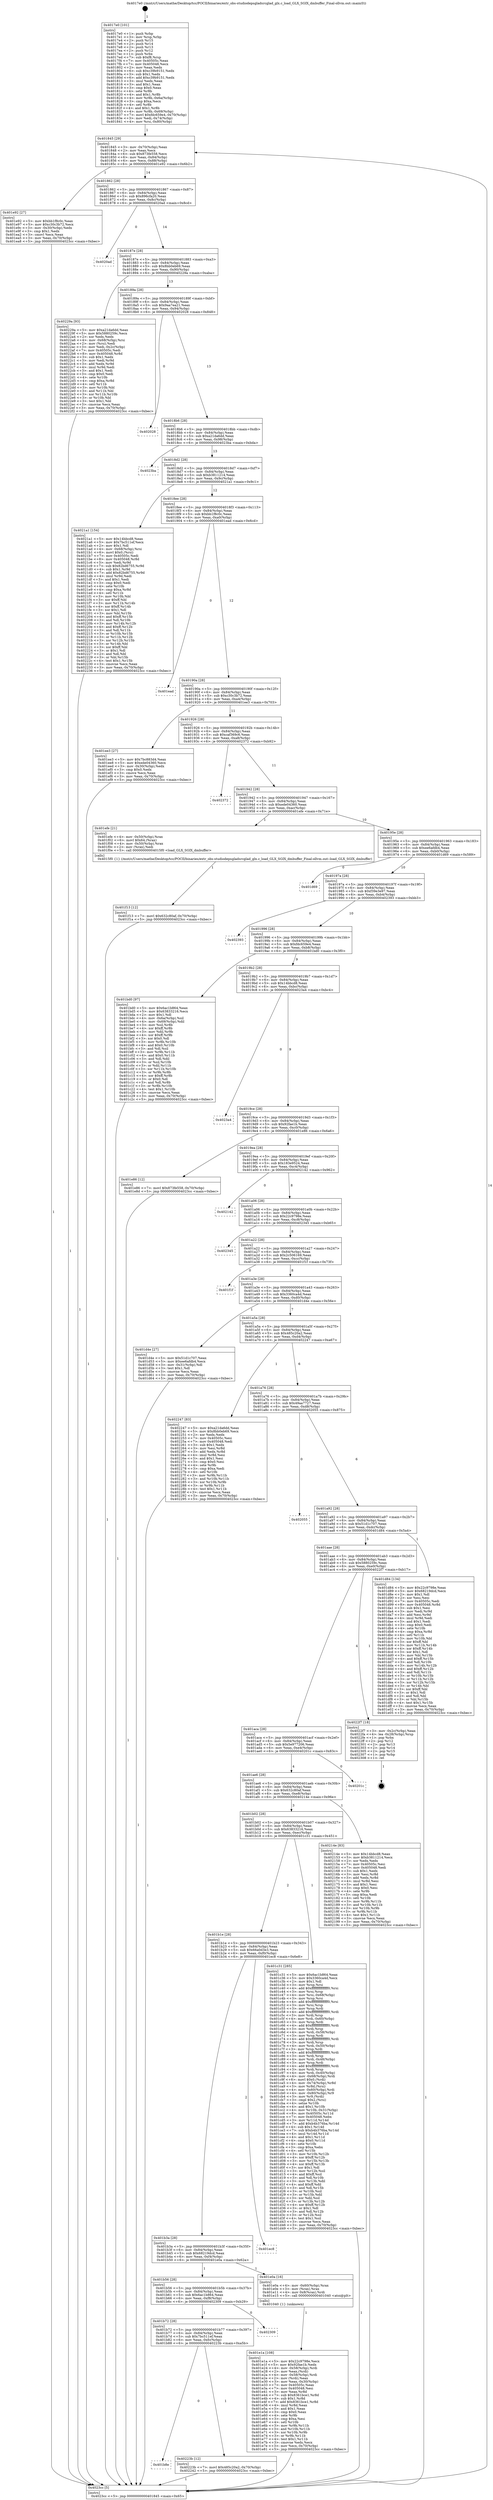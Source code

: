 digraph "0x4017e0" {
  label = "0x4017e0 (/mnt/c/Users/mathe/Desktop/tcc/POCII/binaries/extr_obs-studiodepsgladsrcglad_glx.c_load_GLX_SGIX_dmbuffer_Final-ollvm.out::main(0))"
  labelloc = "t"
  node[shape=record]

  Entry [label="",width=0.3,height=0.3,shape=circle,fillcolor=black,style=filled]
  "0x401845" [label="{
     0x401845 [29]\l
     | [instrs]\l
     &nbsp;&nbsp;0x401845 \<+3\>: mov -0x70(%rbp),%eax\l
     &nbsp;&nbsp;0x401848 \<+2\>: mov %eax,%ecx\l
     &nbsp;&nbsp;0x40184a \<+6\>: sub $0x873fe558,%ecx\l
     &nbsp;&nbsp;0x401850 \<+6\>: mov %eax,-0x84(%rbp)\l
     &nbsp;&nbsp;0x401856 \<+6\>: mov %ecx,-0x88(%rbp)\l
     &nbsp;&nbsp;0x40185c \<+6\>: je 0000000000401e92 \<main+0x6b2\>\l
  }"]
  "0x401e92" [label="{
     0x401e92 [27]\l
     | [instrs]\l
     &nbsp;&nbsp;0x401e92 \<+5\>: mov $0xbb1f8c0c,%eax\l
     &nbsp;&nbsp;0x401e97 \<+5\>: mov $0xc30c3b72,%ecx\l
     &nbsp;&nbsp;0x401e9c \<+3\>: mov -0x30(%rbp),%edx\l
     &nbsp;&nbsp;0x401e9f \<+3\>: cmp $0x1,%edx\l
     &nbsp;&nbsp;0x401ea2 \<+3\>: cmovl %ecx,%eax\l
     &nbsp;&nbsp;0x401ea5 \<+3\>: mov %eax,-0x70(%rbp)\l
     &nbsp;&nbsp;0x401ea8 \<+5\>: jmp 00000000004023cc \<main+0xbec\>\l
  }"]
  "0x401862" [label="{
     0x401862 [28]\l
     | [instrs]\l
     &nbsp;&nbsp;0x401862 \<+5\>: jmp 0000000000401867 \<main+0x87\>\l
     &nbsp;&nbsp;0x401867 \<+6\>: mov -0x84(%rbp),%eax\l
     &nbsp;&nbsp;0x40186d \<+5\>: sub $0x896cfa20,%eax\l
     &nbsp;&nbsp;0x401872 \<+6\>: mov %eax,-0x8c(%rbp)\l
     &nbsp;&nbsp;0x401878 \<+6\>: je 00000000004020ad \<main+0x8cd\>\l
  }"]
  Exit [label="",width=0.3,height=0.3,shape=circle,fillcolor=black,style=filled,peripheries=2]
  "0x4020ad" [label="{
     0x4020ad\l
  }", style=dashed]
  "0x40187e" [label="{
     0x40187e [28]\l
     | [instrs]\l
     &nbsp;&nbsp;0x40187e \<+5\>: jmp 0000000000401883 \<main+0xa3\>\l
     &nbsp;&nbsp;0x401883 \<+6\>: mov -0x84(%rbp),%eax\l
     &nbsp;&nbsp;0x401889 \<+5\>: sub $0x8bb0eb69,%eax\l
     &nbsp;&nbsp;0x40188e \<+6\>: mov %eax,-0x90(%rbp)\l
     &nbsp;&nbsp;0x401894 \<+6\>: je 000000000040229a \<main+0xaba\>\l
  }"]
  "0x401b8e" [label="{
     0x401b8e\l
  }", style=dashed]
  "0x40229a" [label="{
     0x40229a [93]\l
     | [instrs]\l
     &nbsp;&nbsp;0x40229a \<+5\>: mov $0xa21da6dd,%eax\l
     &nbsp;&nbsp;0x40229f \<+5\>: mov $0x5880259c,%ecx\l
     &nbsp;&nbsp;0x4022a4 \<+2\>: xor %edx,%edx\l
     &nbsp;&nbsp;0x4022a6 \<+4\>: mov -0x68(%rbp),%rsi\l
     &nbsp;&nbsp;0x4022aa \<+2\>: mov (%rsi),%edi\l
     &nbsp;&nbsp;0x4022ac \<+3\>: mov %edi,-0x2c(%rbp)\l
     &nbsp;&nbsp;0x4022af \<+7\>: mov 0x40505c,%edi\l
     &nbsp;&nbsp;0x4022b6 \<+8\>: mov 0x405048,%r8d\l
     &nbsp;&nbsp;0x4022be \<+3\>: sub $0x1,%edx\l
     &nbsp;&nbsp;0x4022c1 \<+3\>: mov %edi,%r9d\l
     &nbsp;&nbsp;0x4022c4 \<+3\>: add %edx,%r9d\l
     &nbsp;&nbsp;0x4022c7 \<+4\>: imul %r9d,%edi\l
     &nbsp;&nbsp;0x4022cb \<+3\>: and $0x1,%edi\l
     &nbsp;&nbsp;0x4022ce \<+3\>: cmp $0x0,%edi\l
     &nbsp;&nbsp;0x4022d1 \<+4\>: sete %r10b\l
     &nbsp;&nbsp;0x4022d5 \<+4\>: cmp $0xa,%r8d\l
     &nbsp;&nbsp;0x4022d9 \<+4\>: setl %r11b\l
     &nbsp;&nbsp;0x4022dd \<+3\>: mov %r10b,%bl\l
     &nbsp;&nbsp;0x4022e0 \<+3\>: and %r11b,%bl\l
     &nbsp;&nbsp;0x4022e3 \<+3\>: xor %r11b,%r10b\l
     &nbsp;&nbsp;0x4022e6 \<+3\>: or %r10b,%bl\l
     &nbsp;&nbsp;0x4022e9 \<+3\>: test $0x1,%bl\l
     &nbsp;&nbsp;0x4022ec \<+3\>: cmovne %ecx,%eax\l
     &nbsp;&nbsp;0x4022ef \<+3\>: mov %eax,-0x70(%rbp)\l
     &nbsp;&nbsp;0x4022f2 \<+5\>: jmp 00000000004023cc \<main+0xbec\>\l
  }"]
  "0x40189a" [label="{
     0x40189a [28]\l
     | [instrs]\l
     &nbsp;&nbsp;0x40189a \<+5\>: jmp 000000000040189f \<main+0xbf\>\l
     &nbsp;&nbsp;0x40189f \<+6\>: mov -0x84(%rbp),%eax\l
     &nbsp;&nbsp;0x4018a5 \<+5\>: sub $0x9aa7ea21,%eax\l
     &nbsp;&nbsp;0x4018aa \<+6\>: mov %eax,-0x94(%rbp)\l
     &nbsp;&nbsp;0x4018b0 \<+6\>: je 0000000000402028 \<main+0x848\>\l
  }"]
  "0x40223b" [label="{
     0x40223b [12]\l
     | [instrs]\l
     &nbsp;&nbsp;0x40223b \<+7\>: movl $0x485c20a2,-0x70(%rbp)\l
     &nbsp;&nbsp;0x402242 \<+5\>: jmp 00000000004023cc \<main+0xbec\>\l
  }"]
  "0x402028" [label="{
     0x402028\l
  }", style=dashed]
  "0x4018b6" [label="{
     0x4018b6 [28]\l
     | [instrs]\l
     &nbsp;&nbsp;0x4018b6 \<+5\>: jmp 00000000004018bb \<main+0xdb\>\l
     &nbsp;&nbsp;0x4018bb \<+6\>: mov -0x84(%rbp),%eax\l
     &nbsp;&nbsp;0x4018c1 \<+5\>: sub $0xa21da6dd,%eax\l
     &nbsp;&nbsp;0x4018c6 \<+6\>: mov %eax,-0x98(%rbp)\l
     &nbsp;&nbsp;0x4018cc \<+6\>: je 00000000004023ba \<main+0xbda\>\l
  }"]
  "0x401b72" [label="{
     0x401b72 [28]\l
     | [instrs]\l
     &nbsp;&nbsp;0x401b72 \<+5\>: jmp 0000000000401b77 \<main+0x397\>\l
     &nbsp;&nbsp;0x401b77 \<+6\>: mov -0x84(%rbp),%eax\l
     &nbsp;&nbsp;0x401b7d \<+5\>: sub $0x7bc511ef,%eax\l
     &nbsp;&nbsp;0x401b82 \<+6\>: mov %eax,-0xfc(%rbp)\l
     &nbsp;&nbsp;0x401b88 \<+6\>: je 000000000040223b \<main+0xa5b\>\l
  }"]
  "0x4023ba" [label="{
     0x4023ba\l
  }", style=dashed]
  "0x4018d2" [label="{
     0x4018d2 [28]\l
     | [instrs]\l
     &nbsp;&nbsp;0x4018d2 \<+5\>: jmp 00000000004018d7 \<main+0xf7\>\l
     &nbsp;&nbsp;0x4018d7 \<+6\>: mov -0x84(%rbp),%eax\l
     &nbsp;&nbsp;0x4018dd \<+5\>: sub $0xb3811214,%eax\l
     &nbsp;&nbsp;0x4018e2 \<+6\>: mov %eax,-0x9c(%rbp)\l
     &nbsp;&nbsp;0x4018e8 \<+6\>: je 00000000004021a1 \<main+0x9c1\>\l
  }"]
  "0x402309" [label="{
     0x402309\l
  }", style=dashed]
  "0x4021a1" [label="{
     0x4021a1 [154]\l
     | [instrs]\l
     &nbsp;&nbsp;0x4021a1 \<+5\>: mov $0x14bbcd8,%eax\l
     &nbsp;&nbsp;0x4021a6 \<+5\>: mov $0x7bc511ef,%ecx\l
     &nbsp;&nbsp;0x4021ab \<+2\>: mov $0x1,%dl\l
     &nbsp;&nbsp;0x4021ad \<+4\>: mov -0x68(%rbp),%rsi\l
     &nbsp;&nbsp;0x4021b1 \<+6\>: movl $0x0,(%rsi)\l
     &nbsp;&nbsp;0x4021b7 \<+7\>: mov 0x40505c,%edi\l
     &nbsp;&nbsp;0x4021be \<+8\>: mov 0x405048,%r8d\l
     &nbsp;&nbsp;0x4021c6 \<+3\>: mov %edi,%r9d\l
     &nbsp;&nbsp;0x4021c9 \<+7\>: sub $0x82bd6755,%r9d\l
     &nbsp;&nbsp;0x4021d0 \<+4\>: sub $0x1,%r9d\l
     &nbsp;&nbsp;0x4021d4 \<+7\>: add $0x82bd6755,%r9d\l
     &nbsp;&nbsp;0x4021db \<+4\>: imul %r9d,%edi\l
     &nbsp;&nbsp;0x4021df \<+3\>: and $0x1,%edi\l
     &nbsp;&nbsp;0x4021e2 \<+3\>: cmp $0x0,%edi\l
     &nbsp;&nbsp;0x4021e5 \<+4\>: sete %r10b\l
     &nbsp;&nbsp;0x4021e9 \<+4\>: cmp $0xa,%r8d\l
     &nbsp;&nbsp;0x4021ed \<+4\>: setl %r11b\l
     &nbsp;&nbsp;0x4021f1 \<+3\>: mov %r10b,%bl\l
     &nbsp;&nbsp;0x4021f4 \<+3\>: xor $0xff,%bl\l
     &nbsp;&nbsp;0x4021f7 \<+3\>: mov %r11b,%r14b\l
     &nbsp;&nbsp;0x4021fa \<+4\>: xor $0xff,%r14b\l
     &nbsp;&nbsp;0x4021fe \<+3\>: xor $0x1,%dl\l
     &nbsp;&nbsp;0x402201 \<+3\>: mov %bl,%r15b\l
     &nbsp;&nbsp;0x402204 \<+4\>: and $0xff,%r15b\l
     &nbsp;&nbsp;0x402208 \<+3\>: and %dl,%r10b\l
     &nbsp;&nbsp;0x40220b \<+3\>: mov %r14b,%r12b\l
     &nbsp;&nbsp;0x40220e \<+4\>: and $0xff,%r12b\l
     &nbsp;&nbsp;0x402212 \<+3\>: and %dl,%r11b\l
     &nbsp;&nbsp;0x402215 \<+3\>: or %r10b,%r15b\l
     &nbsp;&nbsp;0x402218 \<+3\>: or %r11b,%r12b\l
     &nbsp;&nbsp;0x40221b \<+3\>: xor %r12b,%r15b\l
     &nbsp;&nbsp;0x40221e \<+3\>: or %r14b,%bl\l
     &nbsp;&nbsp;0x402221 \<+3\>: xor $0xff,%bl\l
     &nbsp;&nbsp;0x402224 \<+3\>: or $0x1,%dl\l
     &nbsp;&nbsp;0x402227 \<+2\>: and %dl,%bl\l
     &nbsp;&nbsp;0x402229 \<+3\>: or %bl,%r15b\l
     &nbsp;&nbsp;0x40222c \<+4\>: test $0x1,%r15b\l
     &nbsp;&nbsp;0x402230 \<+3\>: cmovne %ecx,%eax\l
     &nbsp;&nbsp;0x402233 \<+3\>: mov %eax,-0x70(%rbp)\l
     &nbsp;&nbsp;0x402236 \<+5\>: jmp 00000000004023cc \<main+0xbec\>\l
  }"]
  "0x4018ee" [label="{
     0x4018ee [28]\l
     | [instrs]\l
     &nbsp;&nbsp;0x4018ee \<+5\>: jmp 00000000004018f3 \<main+0x113\>\l
     &nbsp;&nbsp;0x4018f3 \<+6\>: mov -0x84(%rbp),%eax\l
     &nbsp;&nbsp;0x4018f9 \<+5\>: sub $0xbb1f8c0c,%eax\l
     &nbsp;&nbsp;0x4018fe \<+6\>: mov %eax,-0xa0(%rbp)\l
     &nbsp;&nbsp;0x401904 \<+6\>: je 0000000000401ead \<main+0x6cd\>\l
  }"]
  "0x401f13" [label="{
     0x401f13 [12]\l
     | [instrs]\l
     &nbsp;&nbsp;0x401f13 \<+7\>: movl $0x632c80af,-0x70(%rbp)\l
     &nbsp;&nbsp;0x401f1a \<+5\>: jmp 00000000004023cc \<main+0xbec\>\l
  }"]
  "0x401ead" [label="{
     0x401ead\l
  }", style=dashed]
  "0x40190a" [label="{
     0x40190a [28]\l
     | [instrs]\l
     &nbsp;&nbsp;0x40190a \<+5\>: jmp 000000000040190f \<main+0x12f\>\l
     &nbsp;&nbsp;0x40190f \<+6\>: mov -0x84(%rbp),%eax\l
     &nbsp;&nbsp;0x401915 \<+5\>: sub $0xc30c3b72,%eax\l
     &nbsp;&nbsp;0x40191a \<+6\>: mov %eax,-0xa4(%rbp)\l
     &nbsp;&nbsp;0x401920 \<+6\>: je 0000000000401ee3 \<main+0x703\>\l
  }"]
  "0x401e1a" [label="{
     0x401e1a [108]\l
     | [instrs]\l
     &nbsp;&nbsp;0x401e1a \<+5\>: mov $0x22c9798e,%ecx\l
     &nbsp;&nbsp;0x401e1f \<+5\>: mov $0x92fae1b,%edx\l
     &nbsp;&nbsp;0x401e24 \<+4\>: mov -0x58(%rbp),%rdi\l
     &nbsp;&nbsp;0x401e28 \<+2\>: mov %eax,(%rdi)\l
     &nbsp;&nbsp;0x401e2a \<+4\>: mov -0x58(%rbp),%rdi\l
     &nbsp;&nbsp;0x401e2e \<+2\>: mov (%rdi),%eax\l
     &nbsp;&nbsp;0x401e30 \<+3\>: mov %eax,-0x30(%rbp)\l
     &nbsp;&nbsp;0x401e33 \<+7\>: mov 0x40505c,%eax\l
     &nbsp;&nbsp;0x401e3a \<+7\>: mov 0x405048,%esi\l
     &nbsp;&nbsp;0x401e41 \<+3\>: mov %eax,%r8d\l
     &nbsp;&nbsp;0x401e44 \<+7\>: sub $0x8361bce1,%r8d\l
     &nbsp;&nbsp;0x401e4b \<+4\>: sub $0x1,%r8d\l
     &nbsp;&nbsp;0x401e4f \<+7\>: add $0x8361bce1,%r8d\l
     &nbsp;&nbsp;0x401e56 \<+4\>: imul %r8d,%eax\l
     &nbsp;&nbsp;0x401e5a \<+3\>: and $0x1,%eax\l
     &nbsp;&nbsp;0x401e5d \<+3\>: cmp $0x0,%eax\l
     &nbsp;&nbsp;0x401e60 \<+4\>: sete %r9b\l
     &nbsp;&nbsp;0x401e64 \<+3\>: cmp $0xa,%esi\l
     &nbsp;&nbsp;0x401e67 \<+4\>: setl %r10b\l
     &nbsp;&nbsp;0x401e6b \<+3\>: mov %r9b,%r11b\l
     &nbsp;&nbsp;0x401e6e \<+3\>: and %r10b,%r11b\l
     &nbsp;&nbsp;0x401e71 \<+3\>: xor %r10b,%r9b\l
     &nbsp;&nbsp;0x401e74 \<+3\>: or %r9b,%r11b\l
     &nbsp;&nbsp;0x401e77 \<+4\>: test $0x1,%r11b\l
     &nbsp;&nbsp;0x401e7b \<+3\>: cmovne %edx,%ecx\l
     &nbsp;&nbsp;0x401e7e \<+3\>: mov %ecx,-0x70(%rbp)\l
     &nbsp;&nbsp;0x401e81 \<+5\>: jmp 00000000004023cc \<main+0xbec\>\l
  }"]
  "0x401ee3" [label="{
     0x401ee3 [27]\l
     | [instrs]\l
     &nbsp;&nbsp;0x401ee3 \<+5\>: mov $0x7bc883d4,%eax\l
     &nbsp;&nbsp;0x401ee8 \<+5\>: mov $0xede04360,%ecx\l
     &nbsp;&nbsp;0x401eed \<+3\>: mov -0x30(%rbp),%edx\l
     &nbsp;&nbsp;0x401ef0 \<+3\>: cmp $0x0,%edx\l
     &nbsp;&nbsp;0x401ef3 \<+3\>: cmove %ecx,%eax\l
     &nbsp;&nbsp;0x401ef6 \<+3\>: mov %eax,-0x70(%rbp)\l
     &nbsp;&nbsp;0x401ef9 \<+5\>: jmp 00000000004023cc \<main+0xbec\>\l
  }"]
  "0x401926" [label="{
     0x401926 [28]\l
     | [instrs]\l
     &nbsp;&nbsp;0x401926 \<+5\>: jmp 000000000040192b \<main+0x14b\>\l
     &nbsp;&nbsp;0x40192b \<+6\>: mov -0x84(%rbp),%eax\l
     &nbsp;&nbsp;0x401931 \<+5\>: sub $0xcaf369c6,%eax\l
     &nbsp;&nbsp;0x401936 \<+6\>: mov %eax,-0xa8(%rbp)\l
     &nbsp;&nbsp;0x40193c \<+6\>: je 0000000000402372 \<main+0xb92\>\l
  }"]
  "0x401b56" [label="{
     0x401b56 [28]\l
     | [instrs]\l
     &nbsp;&nbsp;0x401b56 \<+5\>: jmp 0000000000401b5b \<main+0x37b\>\l
     &nbsp;&nbsp;0x401b5b \<+6\>: mov -0x84(%rbp),%eax\l
     &nbsp;&nbsp;0x401b61 \<+5\>: sub $0x6ac1b864,%eax\l
     &nbsp;&nbsp;0x401b66 \<+6\>: mov %eax,-0xf8(%rbp)\l
     &nbsp;&nbsp;0x401b6c \<+6\>: je 0000000000402309 \<main+0xb29\>\l
  }"]
  "0x402372" [label="{
     0x402372\l
  }", style=dashed]
  "0x401942" [label="{
     0x401942 [28]\l
     | [instrs]\l
     &nbsp;&nbsp;0x401942 \<+5\>: jmp 0000000000401947 \<main+0x167\>\l
     &nbsp;&nbsp;0x401947 \<+6\>: mov -0x84(%rbp),%eax\l
     &nbsp;&nbsp;0x40194d \<+5\>: sub $0xede04360,%eax\l
     &nbsp;&nbsp;0x401952 \<+6\>: mov %eax,-0xac(%rbp)\l
     &nbsp;&nbsp;0x401958 \<+6\>: je 0000000000401efe \<main+0x71e\>\l
  }"]
  "0x401e0a" [label="{
     0x401e0a [16]\l
     | [instrs]\l
     &nbsp;&nbsp;0x401e0a \<+4\>: mov -0x60(%rbp),%rax\l
     &nbsp;&nbsp;0x401e0e \<+3\>: mov (%rax),%rax\l
     &nbsp;&nbsp;0x401e11 \<+4\>: mov 0x8(%rax),%rdi\l
     &nbsp;&nbsp;0x401e15 \<+5\>: call 0000000000401040 \<atoi@plt\>\l
     | [calls]\l
     &nbsp;&nbsp;0x401040 \{1\} (unknown)\l
  }"]
  "0x401efe" [label="{
     0x401efe [21]\l
     | [instrs]\l
     &nbsp;&nbsp;0x401efe \<+4\>: mov -0x50(%rbp),%rax\l
     &nbsp;&nbsp;0x401f02 \<+6\>: movl $0x64,(%rax)\l
     &nbsp;&nbsp;0x401f08 \<+4\>: mov -0x50(%rbp),%rax\l
     &nbsp;&nbsp;0x401f0c \<+2\>: mov (%rax),%edi\l
     &nbsp;&nbsp;0x401f0e \<+5\>: call 00000000004015f0 \<load_GLX_SGIX_dmbuffer\>\l
     | [calls]\l
     &nbsp;&nbsp;0x4015f0 \{1\} (/mnt/c/Users/mathe/Desktop/tcc/POCII/binaries/extr_obs-studiodepsgladsrcglad_glx.c_load_GLX_SGIX_dmbuffer_Final-ollvm.out::load_GLX_SGIX_dmbuffer)\l
  }"]
  "0x40195e" [label="{
     0x40195e [28]\l
     | [instrs]\l
     &nbsp;&nbsp;0x40195e \<+5\>: jmp 0000000000401963 \<main+0x183\>\l
     &nbsp;&nbsp;0x401963 \<+6\>: mov -0x84(%rbp),%eax\l
     &nbsp;&nbsp;0x401969 \<+5\>: sub $0xee6afdb4,%eax\l
     &nbsp;&nbsp;0x40196e \<+6\>: mov %eax,-0xb0(%rbp)\l
     &nbsp;&nbsp;0x401974 \<+6\>: je 0000000000401d69 \<main+0x589\>\l
  }"]
  "0x401b3a" [label="{
     0x401b3a [28]\l
     | [instrs]\l
     &nbsp;&nbsp;0x401b3a \<+5\>: jmp 0000000000401b3f \<main+0x35f\>\l
     &nbsp;&nbsp;0x401b3f \<+6\>: mov -0x84(%rbp),%eax\l
     &nbsp;&nbsp;0x401b45 \<+5\>: sub $0x68219dcd,%eax\l
     &nbsp;&nbsp;0x401b4a \<+6\>: mov %eax,-0xf4(%rbp)\l
     &nbsp;&nbsp;0x401b50 \<+6\>: je 0000000000401e0a \<main+0x62a\>\l
  }"]
  "0x401d69" [label="{
     0x401d69\l
  }", style=dashed]
  "0x40197a" [label="{
     0x40197a [28]\l
     | [instrs]\l
     &nbsp;&nbsp;0x40197a \<+5\>: jmp 000000000040197f \<main+0x19f\>\l
     &nbsp;&nbsp;0x40197f \<+6\>: mov -0x84(%rbp),%eax\l
     &nbsp;&nbsp;0x401985 \<+5\>: sub $0xf39e3e97,%eax\l
     &nbsp;&nbsp;0x40198a \<+6\>: mov %eax,-0xb4(%rbp)\l
     &nbsp;&nbsp;0x401990 \<+6\>: je 0000000000402393 \<main+0xbb3\>\l
  }"]
  "0x401ec8" [label="{
     0x401ec8\l
  }", style=dashed]
  "0x402393" [label="{
     0x402393\l
  }", style=dashed]
  "0x401996" [label="{
     0x401996 [28]\l
     | [instrs]\l
     &nbsp;&nbsp;0x401996 \<+5\>: jmp 000000000040199b \<main+0x1bb\>\l
     &nbsp;&nbsp;0x40199b \<+6\>: mov -0x84(%rbp),%eax\l
     &nbsp;&nbsp;0x4019a1 \<+5\>: sub $0xfdc659e4,%eax\l
     &nbsp;&nbsp;0x4019a6 \<+6\>: mov %eax,-0xb8(%rbp)\l
     &nbsp;&nbsp;0x4019ac \<+6\>: je 0000000000401bd0 \<main+0x3f0\>\l
  }"]
  "0x401b1e" [label="{
     0x401b1e [28]\l
     | [instrs]\l
     &nbsp;&nbsp;0x401b1e \<+5\>: jmp 0000000000401b23 \<main+0x343\>\l
     &nbsp;&nbsp;0x401b23 \<+6\>: mov -0x84(%rbp),%eax\l
     &nbsp;&nbsp;0x401b29 \<+5\>: sub $0x66a0d3e3,%eax\l
     &nbsp;&nbsp;0x401b2e \<+6\>: mov %eax,-0xf0(%rbp)\l
     &nbsp;&nbsp;0x401b34 \<+6\>: je 0000000000401ec8 \<main+0x6e8\>\l
  }"]
  "0x401bd0" [label="{
     0x401bd0 [97]\l
     | [instrs]\l
     &nbsp;&nbsp;0x401bd0 \<+5\>: mov $0x6ac1b864,%eax\l
     &nbsp;&nbsp;0x401bd5 \<+5\>: mov $0x63833216,%ecx\l
     &nbsp;&nbsp;0x401bda \<+2\>: mov $0x1,%dl\l
     &nbsp;&nbsp;0x401bdc \<+4\>: mov -0x6a(%rbp),%sil\l
     &nbsp;&nbsp;0x401be0 \<+4\>: mov -0x69(%rbp),%dil\l
     &nbsp;&nbsp;0x401be4 \<+3\>: mov %sil,%r8b\l
     &nbsp;&nbsp;0x401be7 \<+4\>: xor $0xff,%r8b\l
     &nbsp;&nbsp;0x401beb \<+3\>: mov %dil,%r9b\l
     &nbsp;&nbsp;0x401bee \<+4\>: xor $0xff,%r9b\l
     &nbsp;&nbsp;0x401bf2 \<+3\>: xor $0x0,%dl\l
     &nbsp;&nbsp;0x401bf5 \<+3\>: mov %r8b,%r10b\l
     &nbsp;&nbsp;0x401bf8 \<+4\>: and $0x0,%r10b\l
     &nbsp;&nbsp;0x401bfc \<+3\>: and %dl,%sil\l
     &nbsp;&nbsp;0x401bff \<+3\>: mov %r9b,%r11b\l
     &nbsp;&nbsp;0x401c02 \<+4\>: and $0x0,%r11b\l
     &nbsp;&nbsp;0x401c06 \<+3\>: and %dl,%dil\l
     &nbsp;&nbsp;0x401c09 \<+3\>: or %sil,%r10b\l
     &nbsp;&nbsp;0x401c0c \<+3\>: or %dil,%r11b\l
     &nbsp;&nbsp;0x401c0f \<+3\>: xor %r11b,%r10b\l
     &nbsp;&nbsp;0x401c12 \<+3\>: or %r9b,%r8b\l
     &nbsp;&nbsp;0x401c15 \<+4\>: xor $0xff,%r8b\l
     &nbsp;&nbsp;0x401c19 \<+3\>: or $0x0,%dl\l
     &nbsp;&nbsp;0x401c1c \<+3\>: and %dl,%r8b\l
     &nbsp;&nbsp;0x401c1f \<+3\>: or %r8b,%r10b\l
     &nbsp;&nbsp;0x401c22 \<+4\>: test $0x1,%r10b\l
     &nbsp;&nbsp;0x401c26 \<+3\>: cmovne %ecx,%eax\l
     &nbsp;&nbsp;0x401c29 \<+3\>: mov %eax,-0x70(%rbp)\l
     &nbsp;&nbsp;0x401c2c \<+5\>: jmp 00000000004023cc \<main+0xbec\>\l
  }"]
  "0x4019b2" [label="{
     0x4019b2 [28]\l
     | [instrs]\l
     &nbsp;&nbsp;0x4019b2 \<+5\>: jmp 00000000004019b7 \<main+0x1d7\>\l
     &nbsp;&nbsp;0x4019b7 \<+6\>: mov -0x84(%rbp),%eax\l
     &nbsp;&nbsp;0x4019bd \<+5\>: sub $0x14bbcd8,%eax\l
     &nbsp;&nbsp;0x4019c2 \<+6\>: mov %eax,-0xbc(%rbp)\l
     &nbsp;&nbsp;0x4019c8 \<+6\>: je 00000000004023a4 \<main+0xbc4\>\l
  }"]
  "0x4023cc" [label="{
     0x4023cc [5]\l
     | [instrs]\l
     &nbsp;&nbsp;0x4023cc \<+5\>: jmp 0000000000401845 \<main+0x65\>\l
  }"]
  "0x4017e0" [label="{
     0x4017e0 [101]\l
     | [instrs]\l
     &nbsp;&nbsp;0x4017e0 \<+1\>: push %rbp\l
     &nbsp;&nbsp;0x4017e1 \<+3\>: mov %rsp,%rbp\l
     &nbsp;&nbsp;0x4017e4 \<+2\>: push %r15\l
     &nbsp;&nbsp;0x4017e6 \<+2\>: push %r14\l
     &nbsp;&nbsp;0x4017e8 \<+2\>: push %r13\l
     &nbsp;&nbsp;0x4017ea \<+2\>: push %r12\l
     &nbsp;&nbsp;0x4017ec \<+1\>: push %rbx\l
     &nbsp;&nbsp;0x4017ed \<+7\>: sub $0xf8,%rsp\l
     &nbsp;&nbsp;0x4017f4 \<+7\>: mov 0x40505c,%eax\l
     &nbsp;&nbsp;0x4017fb \<+7\>: mov 0x405048,%ecx\l
     &nbsp;&nbsp;0x401802 \<+2\>: mov %eax,%edx\l
     &nbsp;&nbsp;0x401804 \<+6\>: sub $0xc39b9151,%edx\l
     &nbsp;&nbsp;0x40180a \<+3\>: sub $0x1,%edx\l
     &nbsp;&nbsp;0x40180d \<+6\>: add $0xc39b9151,%edx\l
     &nbsp;&nbsp;0x401813 \<+3\>: imul %edx,%eax\l
     &nbsp;&nbsp;0x401816 \<+3\>: and $0x1,%eax\l
     &nbsp;&nbsp;0x401819 \<+3\>: cmp $0x0,%eax\l
     &nbsp;&nbsp;0x40181c \<+4\>: sete %r8b\l
     &nbsp;&nbsp;0x401820 \<+4\>: and $0x1,%r8b\l
     &nbsp;&nbsp;0x401824 \<+4\>: mov %r8b,-0x6a(%rbp)\l
     &nbsp;&nbsp;0x401828 \<+3\>: cmp $0xa,%ecx\l
     &nbsp;&nbsp;0x40182b \<+4\>: setl %r8b\l
     &nbsp;&nbsp;0x40182f \<+4\>: and $0x1,%r8b\l
     &nbsp;&nbsp;0x401833 \<+4\>: mov %r8b,-0x69(%rbp)\l
     &nbsp;&nbsp;0x401837 \<+7\>: movl $0xfdc659e4,-0x70(%rbp)\l
     &nbsp;&nbsp;0x40183e \<+3\>: mov %edi,-0x74(%rbp)\l
     &nbsp;&nbsp;0x401841 \<+4\>: mov %rsi,-0x80(%rbp)\l
  }"]
  "0x401c31" [label="{
     0x401c31 [285]\l
     | [instrs]\l
     &nbsp;&nbsp;0x401c31 \<+5\>: mov $0x6ac1b864,%eax\l
     &nbsp;&nbsp;0x401c36 \<+5\>: mov $0x3360ca4d,%ecx\l
     &nbsp;&nbsp;0x401c3b \<+2\>: mov $0x1,%dl\l
     &nbsp;&nbsp;0x401c3d \<+3\>: mov %rsp,%rsi\l
     &nbsp;&nbsp;0x401c40 \<+4\>: add $0xfffffffffffffff0,%rsi\l
     &nbsp;&nbsp;0x401c44 \<+3\>: mov %rsi,%rsp\l
     &nbsp;&nbsp;0x401c47 \<+4\>: mov %rsi,-0x68(%rbp)\l
     &nbsp;&nbsp;0x401c4b \<+3\>: mov %rsp,%rsi\l
     &nbsp;&nbsp;0x401c4e \<+4\>: add $0xfffffffffffffff0,%rsi\l
     &nbsp;&nbsp;0x401c52 \<+3\>: mov %rsi,%rsp\l
     &nbsp;&nbsp;0x401c55 \<+3\>: mov %rsp,%rdi\l
     &nbsp;&nbsp;0x401c58 \<+4\>: add $0xfffffffffffffff0,%rdi\l
     &nbsp;&nbsp;0x401c5c \<+3\>: mov %rdi,%rsp\l
     &nbsp;&nbsp;0x401c5f \<+4\>: mov %rdi,-0x60(%rbp)\l
     &nbsp;&nbsp;0x401c63 \<+3\>: mov %rsp,%rdi\l
     &nbsp;&nbsp;0x401c66 \<+4\>: add $0xfffffffffffffff0,%rdi\l
     &nbsp;&nbsp;0x401c6a \<+3\>: mov %rdi,%rsp\l
     &nbsp;&nbsp;0x401c6d \<+4\>: mov %rdi,-0x58(%rbp)\l
     &nbsp;&nbsp;0x401c71 \<+3\>: mov %rsp,%rdi\l
     &nbsp;&nbsp;0x401c74 \<+4\>: add $0xfffffffffffffff0,%rdi\l
     &nbsp;&nbsp;0x401c78 \<+3\>: mov %rdi,%rsp\l
     &nbsp;&nbsp;0x401c7b \<+4\>: mov %rdi,-0x50(%rbp)\l
     &nbsp;&nbsp;0x401c7f \<+3\>: mov %rsp,%rdi\l
     &nbsp;&nbsp;0x401c82 \<+4\>: add $0xfffffffffffffff0,%rdi\l
     &nbsp;&nbsp;0x401c86 \<+3\>: mov %rdi,%rsp\l
     &nbsp;&nbsp;0x401c89 \<+4\>: mov %rdi,-0x48(%rbp)\l
     &nbsp;&nbsp;0x401c8d \<+3\>: mov %rsp,%rdi\l
     &nbsp;&nbsp;0x401c90 \<+4\>: add $0xfffffffffffffff0,%rdi\l
     &nbsp;&nbsp;0x401c94 \<+3\>: mov %rdi,%rsp\l
     &nbsp;&nbsp;0x401c97 \<+4\>: mov %rdi,-0x40(%rbp)\l
     &nbsp;&nbsp;0x401c9b \<+4\>: mov -0x68(%rbp),%rdi\l
     &nbsp;&nbsp;0x401c9f \<+6\>: movl $0x0,(%rdi)\l
     &nbsp;&nbsp;0x401ca5 \<+4\>: mov -0x74(%rbp),%r8d\l
     &nbsp;&nbsp;0x401ca9 \<+3\>: mov %r8d,(%rsi)\l
     &nbsp;&nbsp;0x401cac \<+4\>: mov -0x60(%rbp),%rdi\l
     &nbsp;&nbsp;0x401cb0 \<+4\>: mov -0x80(%rbp),%r9\l
     &nbsp;&nbsp;0x401cb4 \<+3\>: mov %r9,(%rdi)\l
     &nbsp;&nbsp;0x401cb7 \<+3\>: cmpl $0x2,(%rsi)\l
     &nbsp;&nbsp;0x401cba \<+4\>: setne %r10b\l
     &nbsp;&nbsp;0x401cbe \<+4\>: and $0x1,%r10b\l
     &nbsp;&nbsp;0x401cc2 \<+4\>: mov %r10b,-0x31(%rbp)\l
     &nbsp;&nbsp;0x401cc6 \<+8\>: mov 0x40505c,%r11d\l
     &nbsp;&nbsp;0x401cce \<+7\>: mov 0x405048,%ebx\l
     &nbsp;&nbsp;0x401cd5 \<+3\>: mov %r11d,%r14d\l
     &nbsp;&nbsp;0x401cd8 \<+7\>: add $0xb4b376ba,%r14d\l
     &nbsp;&nbsp;0x401cdf \<+4\>: sub $0x1,%r14d\l
     &nbsp;&nbsp;0x401ce3 \<+7\>: sub $0xb4b376ba,%r14d\l
     &nbsp;&nbsp;0x401cea \<+4\>: imul %r14d,%r11d\l
     &nbsp;&nbsp;0x401cee \<+4\>: and $0x1,%r11d\l
     &nbsp;&nbsp;0x401cf2 \<+4\>: cmp $0x0,%r11d\l
     &nbsp;&nbsp;0x401cf6 \<+4\>: sete %r10b\l
     &nbsp;&nbsp;0x401cfa \<+3\>: cmp $0xa,%ebx\l
     &nbsp;&nbsp;0x401cfd \<+4\>: setl %r15b\l
     &nbsp;&nbsp;0x401d01 \<+3\>: mov %r10b,%r12b\l
     &nbsp;&nbsp;0x401d04 \<+4\>: xor $0xff,%r12b\l
     &nbsp;&nbsp;0x401d08 \<+3\>: mov %r15b,%r13b\l
     &nbsp;&nbsp;0x401d0b \<+4\>: xor $0xff,%r13b\l
     &nbsp;&nbsp;0x401d0f \<+3\>: xor $0x1,%dl\l
     &nbsp;&nbsp;0x401d12 \<+3\>: mov %r12b,%sil\l
     &nbsp;&nbsp;0x401d15 \<+4\>: and $0xff,%sil\l
     &nbsp;&nbsp;0x401d19 \<+3\>: and %dl,%r10b\l
     &nbsp;&nbsp;0x401d1c \<+3\>: mov %r13b,%dil\l
     &nbsp;&nbsp;0x401d1f \<+4\>: and $0xff,%dil\l
     &nbsp;&nbsp;0x401d23 \<+3\>: and %dl,%r15b\l
     &nbsp;&nbsp;0x401d26 \<+3\>: or %r10b,%sil\l
     &nbsp;&nbsp;0x401d29 \<+3\>: or %r15b,%dil\l
     &nbsp;&nbsp;0x401d2c \<+3\>: xor %dil,%sil\l
     &nbsp;&nbsp;0x401d2f \<+3\>: or %r13b,%r12b\l
     &nbsp;&nbsp;0x401d32 \<+4\>: xor $0xff,%r12b\l
     &nbsp;&nbsp;0x401d36 \<+3\>: or $0x1,%dl\l
     &nbsp;&nbsp;0x401d39 \<+3\>: and %dl,%r12b\l
     &nbsp;&nbsp;0x401d3c \<+3\>: or %r12b,%sil\l
     &nbsp;&nbsp;0x401d3f \<+4\>: test $0x1,%sil\l
     &nbsp;&nbsp;0x401d43 \<+3\>: cmovne %ecx,%eax\l
     &nbsp;&nbsp;0x401d46 \<+3\>: mov %eax,-0x70(%rbp)\l
     &nbsp;&nbsp;0x401d49 \<+5\>: jmp 00000000004023cc \<main+0xbec\>\l
  }"]
  "0x4023a4" [label="{
     0x4023a4\l
  }", style=dashed]
  "0x4019ce" [label="{
     0x4019ce [28]\l
     | [instrs]\l
     &nbsp;&nbsp;0x4019ce \<+5\>: jmp 00000000004019d3 \<main+0x1f3\>\l
     &nbsp;&nbsp;0x4019d3 \<+6\>: mov -0x84(%rbp),%eax\l
     &nbsp;&nbsp;0x4019d9 \<+5\>: sub $0x92fae1b,%eax\l
     &nbsp;&nbsp;0x4019de \<+6\>: mov %eax,-0xc0(%rbp)\l
     &nbsp;&nbsp;0x4019e4 \<+6\>: je 0000000000401e86 \<main+0x6a6\>\l
  }"]
  "0x401b02" [label="{
     0x401b02 [28]\l
     | [instrs]\l
     &nbsp;&nbsp;0x401b02 \<+5\>: jmp 0000000000401b07 \<main+0x327\>\l
     &nbsp;&nbsp;0x401b07 \<+6\>: mov -0x84(%rbp),%eax\l
     &nbsp;&nbsp;0x401b0d \<+5\>: sub $0x63833216,%eax\l
     &nbsp;&nbsp;0x401b12 \<+6\>: mov %eax,-0xec(%rbp)\l
     &nbsp;&nbsp;0x401b18 \<+6\>: je 0000000000401c31 \<main+0x451\>\l
  }"]
  "0x401e86" [label="{
     0x401e86 [12]\l
     | [instrs]\l
     &nbsp;&nbsp;0x401e86 \<+7\>: movl $0x873fe558,-0x70(%rbp)\l
     &nbsp;&nbsp;0x401e8d \<+5\>: jmp 00000000004023cc \<main+0xbec\>\l
  }"]
  "0x4019ea" [label="{
     0x4019ea [28]\l
     | [instrs]\l
     &nbsp;&nbsp;0x4019ea \<+5\>: jmp 00000000004019ef \<main+0x20f\>\l
     &nbsp;&nbsp;0x4019ef \<+6\>: mov -0x84(%rbp),%eax\l
     &nbsp;&nbsp;0x4019f5 \<+5\>: sub $0x183e9524,%eax\l
     &nbsp;&nbsp;0x4019fa \<+6\>: mov %eax,-0xc4(%rbp)\l
     &nbsp;&nbsp;0x401a00 \<+6\>: je 0000000000402142 \<main+0x962\>\l
  }"]
  "0x40214e" [label="{
     0x40214e [83]\l
     | [instrs]\l
     &nbsp;&nbsp;0x40214e \<+5\>: mov $0x14bbcd8,%eax\l
     &nbsp;&nbsp;0x402153 \<+5\>: mov $0xb3811214,%ecx\l
     &nbsp;&nbsp;0x402158 \<+2\>: xor %edx,%edx\l
     &nbsp;&nbsp;0x40215a \<+7\>: mov 0x40505c,%esi\l
     &nbsp;&nbsp;0x402161 \<+7\>: mov 0x405048,%edi\l
     &nbsp;&nbsp;0x402168 \<+3\>: sub $0x1,%edx\l
     &nbsp;&nbsp;0x40216b \<+3\>: mov %esi,%r8d\l
     &nbsp;&nbsp;0x40216e \<+3\>: add %edx,%r8d\l
     &nbsp;&nbsp;0x402171 \<+4\>: imul %r8d,%esi\l
     &nbsp;&nbsp;0x402175 \<+3\>: and $0x1,%esi\l
     &nbsp;&nbsp;0x402178 \<+3\>: cmp $0x0,%esi\l
     &nbsp;&nbsp;0x40217b \<+4\>: sete %r9b\l
     &nbsp;&nbsp;0x40217f \<+3\>: cmp $0xa,%edi\l
     &nbsp;&nbsp;0x402182 \<+4\>: setl %r10b\l
     &nbsp;&nbsp;0x402186 \<+3\>: mov %r9b,%r11b\l
     &nbsp;&nbsp;0x402189 \<+3\>: and %r10b,%r11b\l
     &nbsp;&nbsp;0x40218c \<+3\>: xor %r10b,%r9b\l
     &nbsp;&nbsp;0x40218f \<+3\>: or %r9b,%r11b\l
     &nbsp;&nbsp;0x402192 \<+4\>: test $0x1,%r11b\l
     &nbsp;&nbsp;0x402196 \<+3\>: cmovne %ecx,%eax\l
     &nbsp;&nbsp;0x402199 \<+3\>: mov %eax,-0x70(%rbp)\l
     &nbsp;&nbsp;0x40219c \<+5\>: jmp 00000000004023cc \<main+0xbec\>\l
  }"]
  "0x402142" [label="{
     0x402142\l
  }", style=dashed]
  "0x401a06" [label="{
     0x401a06 [28]\l
     | [instrs]\l
     &nbsp;&nbsp;0x401a06 \<+5\>: jmp 0000000000401a0b \<main+0x22b\>\l
     &nbsp;&nbsp;0x401a0b \<+6\>: mov -0x84(%rbp),%eax\l
     &nbsp;&nbsp;0x401a11 \<+5\>: sub $0x22c9798e,%eax\l
     &nbsp;&nbsp;0x401a16 \<+6\>: mov %eax,-0xc8(%rbp)\l
     &nbsp;&nbsp;0x401a1c \<+6\>: je 0000000000402345 \<main+0xb65\>\l
  }"]
  "0x401ae6" [label="{
     0x401ae6 [28]\l
     | [instrs]\l
     &nbsp;&nbsp;0x401ae6 \<+5\>: jmp 0000000000401aeb \<main+0x30b\>\l
     &nbsp;&nbsp;0x401aeb \<+6\>: mov -0x84(%rbp),%eax\l
     &nbsp;&nbsp;0x401af1 \<+5\>: sub $0x632c80af,%eax\l
     &nbsp;&nbsp;0x401af6 \<+6\>: mov %eax,-0xe8(%rbp)\l
     &nbsp;&nbsp;0x401afc \<+6\>: je 000000000040214e \<main+0x96e\>\l
  }"]
  "0x402345" [label="{
     0x402345\l
  }", style=dashed]
  "0x401a22" [label="{
     0x401a22 [28]\l
     | [instrs]\l
     &nbsp;&nbsp;0x401a22 \<+5\>: jmp 0000000000401a27 \<main+0x247\>\l
     &nbsp;&nbsp;0x401a27 \<+6\>: mov -0x84(%rbp),%eax\l
     &nbsp;&nbsp;0x401a2d \<+5\>: sub $0x2c506169,%eax\l
     &nbsp;&nbsp;0x401a32 \<+6\>: mov %eax,-0xcc(%rbp)\l
     &nbsp;&nbsp;0x401a38 \<+6\>: je 0000000000401f1f \<main+0x73f\>\l
  }"]
  "0x40201c" [label="{
     0x40201c\l
  }", style=dashed]
  "0x401f1f" [label="{
     0x401f1f\l
  }", style=dashed]
  "0x401a3e" [label="{
     0x401a3e [28]\l
     | [instrs]\l
     &nbsp;&nbsp;0x401a3e \<+5\>: jmp 0000000000401a43 \<main+0x263\>\l
     &nbsp;&nbsp;0x401a43 \<+6\>: mov -0x84(%rbp),%eax\l
     &nbsp;&nbsp;0x401a49 \<+5\>: sub $0x3360ca4d,%eax\l
     &nbsp;&nbsp;0x401a4e \<+6\>: mov %eax,-0xd0(%rbp)\l
     &nbsp;&nbsp;0x401a54 \<+6\>: je 0000000000401d4e \<main+0x56e\>\l
  }"]
  "0x401aca" [label="{
     0x401aca [28]\l
     | [instrs]\l
     &nbsp;&nbsp;0x401aca \<+5\>: jmp 0000000000401acf \<main+0x2ef\>\l
     &nbsp;&nbsp;0x401acf \<+6\>: mov -0x84(%rbp),%eax\l
     &nbsp;&nbsp;0x401ad5 \<+5\>: sub $0x5e977206,%eax\l
     &nbsp;&nbsp;0x401ada \<+6\>: mov %eax,-0xe4(%rbp)\l
     &nbsp;&nbsp;0x401ae0 \<+6\>: je 000000000040201c \<main+0x83c\>\l
  }"]
  "0x401d4e" [label="{
     0x401d4e [27]\l
     | [instrs]\l
     &nbsp;&nbsp;0x401d4e \<+5\>: mov $0x51d1c707,%eax\l
     &nbsp;&nbsp;0x401d53 \<+5\>: mov $0xee6afdb4,%ecx\l
     &nbsp;&nbsp;0x401d58 \<+3\>: mov -0x31(%rbp),%dl\l
     &nbsp;&nbsp;0x401d5b \<+3\>: test $0x1,%dl\l
     &nbsp;&nbsp;0x401d5e \<+3\>: cmovne %ecx,%eax\l
     &nbsp;&nbsp;0x401d61 \<+3\>: mov %eax,-0x70(%rbp)\l
     &nbsp;&nbsp;0x401d64 \<+5\>: jmp 00000000004023cc \<main+0xbec\>\l
  }"]
  "0x401a5a" [label="{
     0x401a5a [28]\l
     | [instrs]\l
     &nbsp;&nbsp;0x401a5a \<+5\>: jmp 0000000000401a5f \<main+0x27f\>\l
     &nbsp;&nbsp;0x401a5f \<+6\>: mov -0x84(%rbp),%eax\l
     &nbsp;&nbsp;0x401a65 \<+5\>: sub $0x485c20a2,%eax\l
     &nbsp;&nbsp;0x401a6a \<+6\>: mov %eax,-0xd4(%rbp)\l
     &nbsp;&nbsp;0x401a70 \<+6\>: je 0000000000402247 \<main+0xa67\>\l
  }"]
  "0x4022f7" [label="{
     0x4022f7 [18]\l
     | [instrs]\l
     &nbsp;&nbsp;0x4022f7 \<+3\>: mov -0x2c(%rbp),%eax\l
     &nbsp;&nbsp;0x4022fa \<+4\>: lea -0x28(%rbp),%rsp\l
     &nbsp;&nbsp;0x4022fe \<+1\>: pop %rbx\l
     &nbsp;&nbsp;0x4022ff \<+2\>: pop %r12\l
     &nbsp;&nbsp;0x402301 \<+2\>: pop %r13\l
     &nbsp;&nbsp;0x402303 \<+2\>: pop %r14\l
     &nbsp;&nbsp;0x402305 \<+2\>: pop %r15\l
     &nbsp;&nbsp;0x402307 \<+1\>: pop %rbp\l
     &nbsp;&nbsp;0x402308 \<+1\>: ret\l
  }"]
  "0x402247" [label="{
     0x402247 [83]\l
     | [instrs]\l
     &nbsp;&nbsp;0x402247 \<+5\>: mov $0xa21da6dd,%eax\l
     &nbsp;&nbsp;0x40224c \<+5\>: mov $0x8bb0eb69,%ecx\l
     &nbsp;&nbsp;0x402251 \<+2\>: xor %edx,%edx\l
     &nbsp;&nbsp;0x402253 \<+7\>: mov 0x40505c,%esi\l
     &nbsp;&nbsp;0x40225a \<+7\>: mov 0x405048,%edi\l
     &nbsp;&nbsp;0x402261 \<+3\>: sub $0x1,%edx\l
     &nbsp;&nbsp;0x402264 \<+3\>: mov %esi,%r8d\l
     &nbsp;&nbsp;0x402267 \<+3\>: add %edx,%r8d\l
     &nbsp;&nbsp;0x40226a \<+4\>: imul %r8d,%esi\l
     &nbsp;&nbsp;0x40226e \<+3\>: and $0x1,%esi\l
     &nbsp;&nbsp;0x402271 \<+3\>: cmp $0x0,%esi\l
     &nbsp;&nbsp;0x402274 \<+4\>: sete %r9b\l
     &nbsp;&nbsp;0x402278 \<+3\>: cmp $0xa,%edi\l
     &nbsp;&nbsp;0x40227b \<+4\>: setl %r10b\l
     &nbsp;&nbsp;0x40227f \<+3\>: mov %r9b,%r11b\l
     &nbsp;&nbsp;0x402282 \<+3\>: and %r10b,%r11b\l
     &nbsp;&nbsp;0x402285 \<+3\>: xor %r10b,%r9b\l
     &nbsp;&nbsp;0x402288 \<+3\>: or %r9b,%r11b\l
     &nbsp;&nbsp;0x40228b \<+4\>: test $0x1,%r11b\l
     &nbsp;&nbsp;0x40228f \<+3\>: cmovne %ecx,%eax\l
     &nbsp;&nbsp;0x402292 \<+3\>: mov %eax,-0x70(%rbp)\l
     &nbsp;&nbsp;0x402295 \<+5\>: jmp 00000000004023cc \<main+0xbec\>\l
  }"]
  "0x401a76" [label="{
     0x401a76 [28]\l
     | [instrs]\l
     &nbsp;&nbsp;0x401a76 \<+5\>: jmp 0000000000401a7b \<main+0x29b\>\l
     &nbsp;&nbsp;0x401a7b \<+6\>: mov -0x84(%rbp),%eax\l
     &nbsp;&nbsp;0x401a81 \<+5\>: sub $0x49aa7727,%eax\l
     &nbsp;&nbsp;0x401a86 \<+6\>: mov %eax,-0xd8(%rbp)\l
     &nbsp;&nbsp;0x401a8c \<+6\>: je 0000000000402055 \<main+0x875\>\l
  }"]
  "0x401aae" [label="{
     0x401aae [28]\l
     | [instrs]\l
     &nbsp;&nbsp;0x401aae \<+5\>: jmp 0000000000401ab3 \<main+0x2d3\>\l
     &nbsp;&nbsp;0x401ab3 \<+6\>: mov -0x84(%rbp),%eax\l
     &nbsp;&nbsp;0x401ab9 \<+5\>: sub $0x5880259c,%eax\l
     &nbsp;&nbsp;0x401abe \<+6\>: mov %eax,-0xe0(%rbp)\l
     &nbsp;&nbsp;0x401ac4 \<+6\>: je 00000000004022f7 \<main+0xb17\>\l
  }"]
  "0x402055" [label="{
     0x402055\l
  }", style=dashed]
  "0x401a92" [label="{
     0x401a92 [28]\l
     | [instrs]\l
     &nbsp;&nbsp;0x401a92 \<+5\>: jmp 0000000000401a97 \<main+0x2b7\>\l
     &nbsp;&nbsp;0x401a97 \<+6\>: mov -0x84(%rbp),%eax\l
     &nbsp;&nbsp;0x401a9d \<+5\>: sub $0x51d1c707,%eax\l
     &nbsp;&nbsp;0x401aa2 \<+6\>: mov %eax,-0xdc(%rbp)\l
     &nbsp;&nbsp;0x401aa8 \<+6\>: je 0000000000401d84 \<main+0x5a4\>\l
  }"]
  "0x401d84" [label="{
     0x401d84 [134]\l
     | [instrs]\l
     &nbsp;&nbsp;0x401d84 \<+5\>: mov $0x22c9798e,%eax\l
     &nbsp;&nbsp;0x401d89 \<+5\>: mov $0x68219dcd,%ecx\l
     &nbsp;&nbsp;0x401d8e \<+2\>: mov $0x1,%dl\l
     &nbsp;&nbsp;0x401d90 \<+2\>: xor %esi,%esi\l
     &nbsp;&nbsp;0x401d92 \<+7\>: mov 0x40505c,%edi\l
     &nbsp;&nbsp;0x401d99 \<+8\>: mov 0x405048,%r8d\l
     &nbsp;&nbsp;0x401da1 \<+3\>: sub $0x1,%esi\l
     &nbsp;&nbsp;0x401da4 \<+3\>: mov %edi,%r9d\l
     &nbsp;&nbsp;0x401da7 \<+3\>: add %esi,%r9d\l
     &nbsp;&nbsp;0x401daa \<+4\>: imul %r9d,%edi\l
     &nbsp;&nbsp;0x401dae \<+3\>: and $0x1,%edi\l
     &nbsp;&nbsp;0x401db1 \<+3\>: cmp $0x0,%edi\l
     &nbsp;&nbsp;0x401db4 \<+4\>: sete %r10b\l
     &nbsp;&nbsp;0x401db8 \<+4\>: cmp $0xa,%r8d\l
     &nbsp;&nbsp;0x401dbc \<+4\>: setl %r11b\l
     &nbsp;&nbsp;0x401dc0 \<+3\>: mov %r10b,%bl\l
     &nbsp;&nbsp;0x401dc3 \<+3\>: xor $0xff,%bl\l
     &nbsp;&nbsp;0x401dc6 \<+3\>: mov %r11b,%r14b\l
     &nbsp;&nbsp;0x401dc9 \<+4\>: xor $0xff,%r14b\l
     &nbsp;&nbsp;0x401dcd \<+3\>: xor $0x1,%dl\l
     &nbsp;&nbsp;0x401dd0 \<+3\>: mov %bl,%r15b\l
     &nbsp;&nbsp;0x401dd3 \<+4\>: and $0xff,%r15b\l
     &nbsp;&nbsp;0x401dd7 \<+3\>: and %dl,%r10b\l
     &nbsp;&nbsp;0x401dda \<+3\>: mov %r14b,%r12b\l
     &nbsp;&nbsp;0x401ddd \<+4\>: and $0xff,%r12b\l
     &nbsp;&nbsp;0x401de1 \<+3\>: and %dl,%r11b\l
     &nbsp;&nbsp;0x401de4 \<+3\>: or %r10b,%r15b\l
     &nbsp;&nbsp;0x401de7 \<+3\>: or %r11b,%r12b\l
     &nbsp;&nbsp;0x401dea \<+3\>: xor %r12b,%r15b\l
     &nbsp;&nbsp;0x401ded \<+3\>: or %r14b,%bl\l
     &nbsp;&nbsp;0x401df0 \<+3\>: xor $0xff,%bl\l
     &nbsp;&nbsp;0x401df3 \<+3\>: or $0x1,%dl\l
     &nbsp;&nbsp;0x401df6 \<+2\>: and %dl,%bl\l
     &nbsp;&nbsp;0x401df8 \<+3\>: or %bl,%r15b\l
     &nbsp;&nbsp;0x401dfb \<+4\>: test $0x1,%r15b\l
     &nbsp;&nbsp;0x401dff \<+3\>: cmovne %ecx,%eax\l
     &nbsp;&nbsp;0x401e02 \<+3\>: mov %eax,-0x70(%rbp)\l
     &nbsp;&nbsp;0x401e05 \<+5\>: jmp 00000000004023cc \<main+0xbec\>\l
  }"]
  Entry -> "0x4017e0" [label=" 1"]
  "0x401845" -> "0x401e92" [label=" 1"]
  "0x401845" -> "0x401862" [label=" 14"]
  "0x4022f7" -> Exit [label=" 1"]
  "0x401862" -> "0x4020ad" [label=" 0"]
  "0x401862" -> "0x40187e" [label=" 14"]
  "0x40229a" -> "0x4023cc" [label=" 1"]
  "0x40187e" -> "0x40229a" [label=" 1"]
  "0x40187e" -> "0x40189a" [label=" 13"]
  "0x402247" -> "0x4023cc" [label=" 1"]
  "0x40189a" -> "0x402028" [label=" 0"]
  "0x40189a" -> "0x4018b6" [label=" 13"]
  "0x40223b" -> "0x4023cc" [label=" 1"]
  "0x4018b6" -> "0x4023ba" [label=" 0"]
  "0x4018b6" -> "0x4018d2" [label=" 13"]
  "0x401b72" -> "0x40223b" [label=" 1"]
  "0x4018d2" -> "0x4021a1" [label=" 1"]
  "0x4018d2" -> "0x4018ee" [label=" 12"]
  "0x401b72" -> "0x401b8e" [label=" 0"]
  "0x4018ee" -> "0x401ead" [label=" 0"]
  "0x4018ee" -> "0x40190a" [label=" 12"]
  "0x401b56" -> "0x402309" [label=" 0"]
  "0x40190a" -> "0x401ee3" [label=" 1"]
  "0x40190a" -> "0x401926" [label=" 11"]
  "0x401b56" -> "0x401b72" [label=" 1"]
  "0x401926" -> "0x402372" [label=" 0"]
  "0x401926" -> "0x401942" [label=" 11"]
  "0x4021a1" -> "0x4023cc" [label=" 1"]
  "0x401942" -> "0x401efe" [label=" 1"]
  "0x401942" -> "0x40195e" [label=" 10"]
  "0x40214e" -> "0x4023cc" [label=" 1"]
  "0x40195e" -> "0x401d69" [label=" 0"]
  "0x40195e" -> "0x40197a" [label=" 10"]
  "0x401efe" -> "0x401f13" [label=" 1"]
  "0x40197a" -> "0x402393" [label=" 0"]
  "0x40197a" -> "0x401996" [label=" 10"]
  "0x401ee3" -> "0x4023cc" [label=" 1"]
  "0x401996" -> "0x401bd0" [label=" 1"]
  "0x401996" -> "0x4019b2" [label=" 9"]
  "0x401bd0" -> "0x4023cc" [label=" 1"]
  "0x4017e0" -> "0x401845" [label=" 1"]
  "0x4023cc" -> "0x401845" [label=" 14"]
  "0x401e1a" -> "0x4023cc" [label=" 1"]
  "0x4019b2" -> "0x4023a4" [label=" 0"]
  "0x4019b2" -> "0x4019ce" [label=" 9"]
  "0x401e0a" -> "0x401e1a" [label=" 1"]
  "0x4019ce" -> "0x401e86" [label=" 1"]
  "0x4019ce" -> "0x4019ea" [label=" 8"]
  "0x401b3a" -> "0x401e0a" [label=" 1"]
  "0x4019ea" -> "0x402142" [label=" 0"]
  "0x4019ea" -> "0x401a06" [label=" 8"]
  "0x401f13" -> "0x4023cc" [label=" 1"]
  "0x401a06" -> "0x402345" [label=" 0"]
  "0x401a06" -> "0x401a22" [label=" 8"]
  "0x401b1e" -> "0x401ec8" [label=" 0"]
  "0x401a22" -> "0x401f1f" [label=" 0"]
  "0x401a22" -> "0x401a3e" [label=" 8"]
  "0x401e92" -> "0x4023cc" [label=" 1"]
  "0x401a3e" -> "0x401d4e" [label=" 1"]
  "0x401a3e" -> "0x401a5a" [label=" 7"]
  "0x401d4e" -> "0x4023cc" [label=" 1"]
  "0x401a5a" -> "0x402247" [label=" 1"]
  "0x401a5a" -> "0x401a76" [label=" 6"]
  "0x401c31" -> "0x4023cc" [label=" 1"]
  "0x401a76" -> "0x402055" [label=" 0"]
  "0x401a76" -> "0x401a92" [label=" 6"]
  "0x401b02" -> "0x401b1e" [label=" 2"]
  "0x401a92" -> "0x401d84" [label=" 1"]
  "0x401a92" -> "0x401aae" [label=" 5"]
  "0x401e86" -> "0x4023cc" [label=" 1"]
  "0x401aae" -> "0x4022f7" [label=" 1"]
  "0x401aae" -> "0x401aca" [label=" 4"]
  "0x401d84" -> "0x4023cc" [label=" 1"]
  "0x401aca" -> "0x40201c" [label=" 0"]
  "0x401aca" -> "0x401ae6" [label=" 4"]
  "0x401b1e" -> "0x401b3a" [label=" 2"]
  "0x401ae6" -> "0x40214e" [label=" 1"]
  "0x401ae6" -> "0x401b02" [label=" 3"]
  "0x401b3a" -> "0x401b56" [label=" 1"]
  "0x401b02" -> "0x401c31" [label=" 1"]
}
